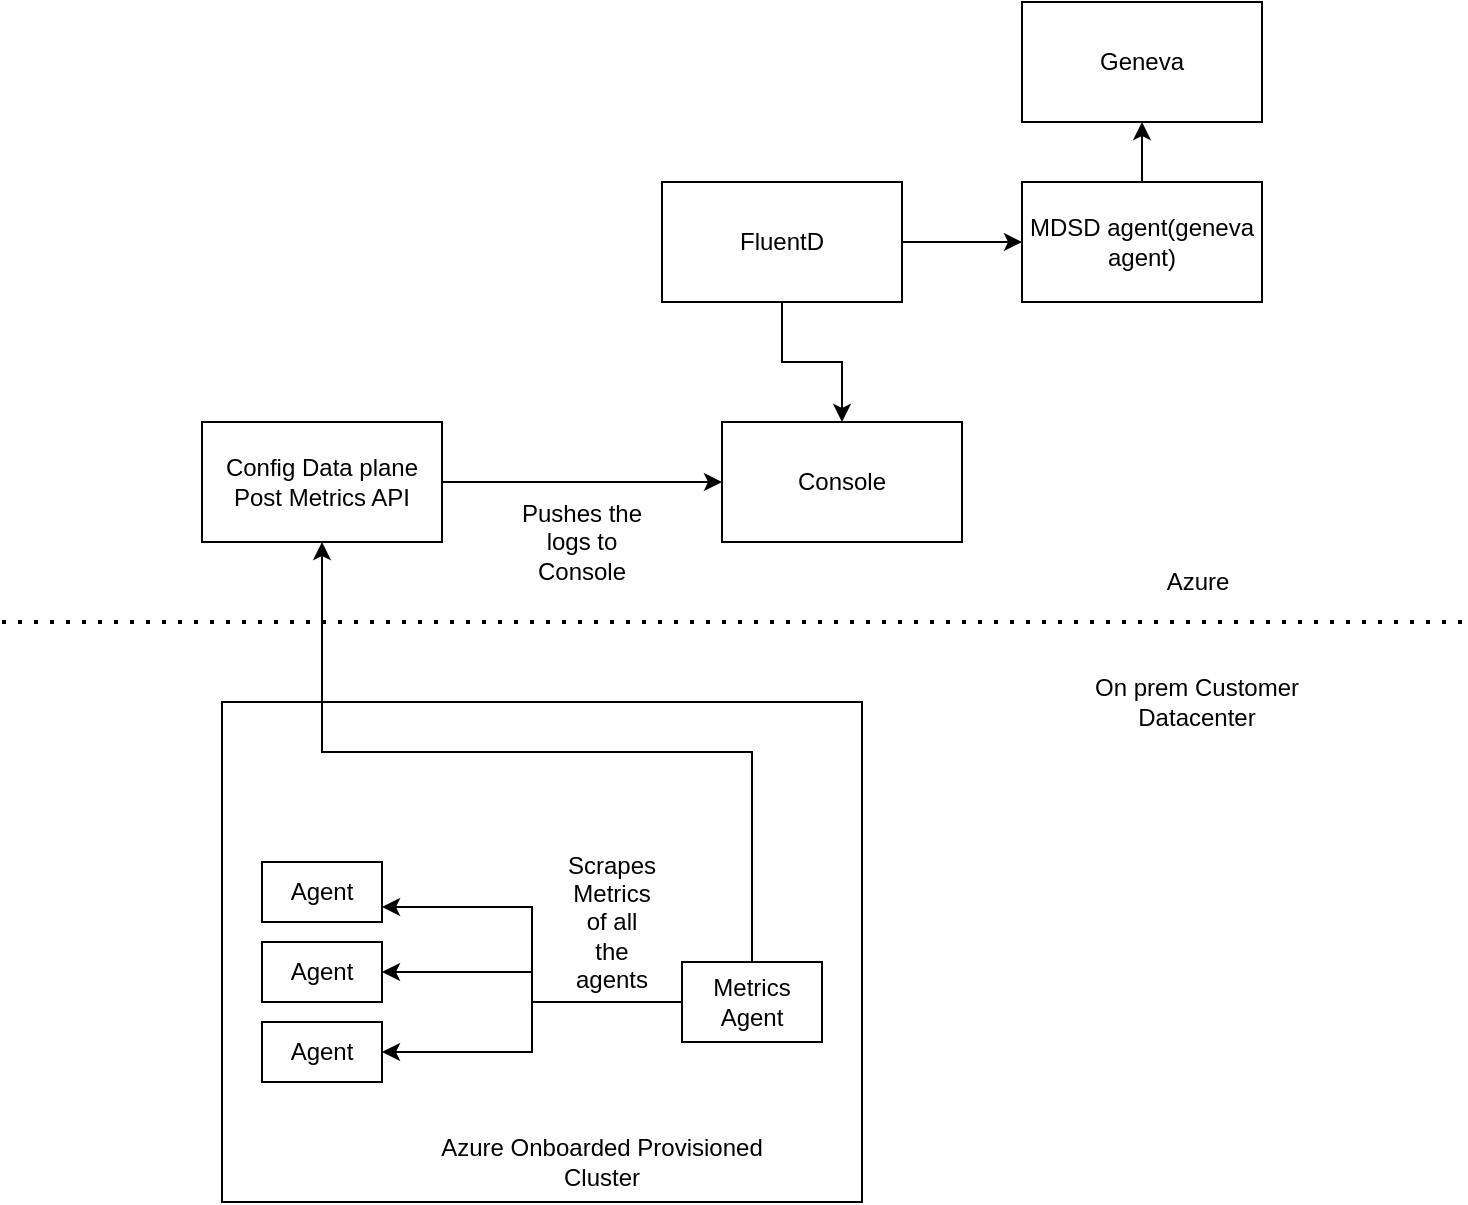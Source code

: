 <mxfile version="14.9.4" type="github">
  <diagram id="ZYZxxzhTcNQwUkJpnUor" name="Page-1">
    <mxGraphModel dx="929" dy="577" grid="1" gridSize="10" guides="1" tooltips="1" connect="1" arrows="1" fold="1" page="1" pageScale="1" pageWidth="850" pageHeight="1100" math="0" shadow="0">
      <root>
        <mxCell id="0" />
        <mxCell id="1" parent="0" />
        <mxCell id="iXHdGEbBNOJYzq9Ppc1g-1" value="" style="rounded=0;whiteSpace=wrap;html=1;" vertex="1" parent="1">
          <mxGeometry x="210" y="390" width="320" height="250" as="geometry" />
        </mxCell>
        <mxCell id="iXHdGEbBNOJYzq9Ppc1g-3" style="edgeStyle=orthogonalEdgeStyle;rounded=0;orthogonalLoop=1;jettySize=auto;html=1;exitX=0.5;exitY=0;exitDx=0;exitDy=0;" edge="1" parent="1" source="iXHdGEbBNOJYzq9Ppc1g-4" target="iXHdGEbBNOJYzq9Ppc1g-9">
          <mxGeometry relative="1" as="geometry" />
        </mxCell>
        <mxCell id="iXHdGEbBNOJYzq9Ppc1g-22" value="" style="edgeStyle=orthogonalEdgeStyle;rounded=0;orthogonalLoop=1;jettySize=auto;html=1;" edge="1" parent="1" source="iXHdGEbBNOJYzq9Ppc1g-4" target="iXHdGEbBNOJYzq9Ppc1g-21">
          <mxGeometry relative="1" as="geometry" />
        </mxCell>
        <mxCell id="iXHdGEbBNOJYzq9Ppc1g-24" style="edgeStyle=orthogonalEdgeStyle;rounded=0;orthogonalLoop=1;jettySize=auto;html=1;exitX=0;exitY=0.5;exitDx=0;exitDy=0;" edge="1" parent="1" source="iXHdGEbBNOJYzq9Ppc1g-4" target="iXHdGEbBNOJYzq9Ppc1g-20">
          <mxGeometry relative="1" as="geometry" />
        </mxCell>
        <mxCell id="iXHdGEbBNOJYzq9Ppc1g-25" style="edgeStyle=orthogonalEdgeStyle;rounded=0;orthogonalLoop=1;jettySize=auto;html=1;exitX=0;exitY=0.5;exitDx=0;exitDy=0;entryX=1;entryY=0.75;entryDx=0;entryDy=0;" edge="1" parent="1" source="iXHdGEbBNOJYzq9Ppc1g-4" target="iXHdGEbBNOJYzq9Ppc1g-5">
          <mxGeometry relative="1" as="geometry" />
        </mxCell>
        <mxCell id="iXHdGEbBNOJYzq9Ppc1g-4" value="Metrics Agent" style="rounded=0;whiteSpace=wrap;html=1;" vertex="1" parent="1">
          <mxGeometry x="440" y="520" width="70" height="40" as="geometry" />
        </mxCell>
        <mxCell id="iXHdGEbBNOJYzq9Ppc1g-5" value="Agent" style="rounded=0;whiteSpace=wrap;html=1;" vertex="1" parent="1">
          <mxGeometry x="230" y="470" width="60" height="30" as="geometry" />
        </mxCell>
        <mxCell id="iXHdGEbBNOJYzq9Ppc1g-6" value="Azure Onboarded Provisioned Cluster" style="text;html=1;strokeColor=none;fillColor=none;align=center;verticalAlign=middle;whiteSpace=wrap;rounded=0;" vertex="1" parent="1">
          <mxGeometry x="300" y="610" width="200" height="20" as="geometry" />
        </mxCell>
        <mxCell id="iXHdGEbBNOJYzq9Ppc1g-7" value="" style="endArrow=none;dashed=1;html=1;dashPattern=1 3;strokeWidth=2;" edge="1" parent="1">
          <mxGeometry width="50" height="50" relative="1" as="geometry">
            <mxPoint x="100" y="350" as="sourcePoint" />
            <mxPoint x="830" y="350" as="targetPoint" />
            <Array as="points">
              <mxPoint x="380" y="350" />
            </Array>
          </mxGeometry>
        </mxCell>
        <mxCell id="iXHdGEbBNOJYzq9Ppc1g-8" style="edgeStyle=orthogonalEdgeStyle;rounded=0;orthogonalLoop=1;jettySize=auto;html=1;exitX=1;exitY=0.5;exitDx=0;exitDy=0;" edge="1" parent="1" source="iXHdGEbBNOJYzq9Ppc1g-9" target="iXHdGEbBNOJYzq9Ppc1g-13">
          <mxGeometry relative="1" as="geometry" />
        </mxCell>
        <mxCell id="iXHdGEbBNOJYzq9Ppc1g-9" value="Config Data plane Post Metrics API" style="rounded=0;whiteSpace=wrap;html=1;" vertex="1" parent="1">
          <mxGeometry x="200" y="250" width="120" height="60" as="geometry" />
        </mxCell>
        <mxCell id="iXHdGEbBNOJYzq9Ppc1g-10" value="" style="edgeStyle=orthogonalEdgeStyle;rounded=0;orthogonalLoop=1;jettySize=auto;html=1;" edge="1" parent="1" source="iXHdGEbBNOJYzq9Ppc1g-12" target="iXHdGEbBNOJYzq9Ppc1g-15">
          <mxGeometry relative="1" as="geometry" />
        </mxCell>
        <mxCell id="iXHdGEbBNOJYzq9Ppc1g-11" value="" style="edgeStyle=orthogonalEdgeStyle;rounded=0;orthogonalLoop=1;jettySize=auto;html=1;" edge="1" parent="1" source="iXHdGEbBNOJYzq9Ppc1g-12" target="iXHdGEbBNOJYzq9Ppc1g-13">
          <mxGeometry relative="1" as="geometry" />
        </mxCell>
        <mxCell id="iXHdGEbBNOJYzq9Ppc1g-12" value="FluentD" style="rounded=0;whiteSpace=wrap;html=1;" vertex="1" parent="1">
          <mxGeometry x="430" y="130" width="120" height="60" as="geometry" />
        </mxCell>
        <mxCell id="iXHdGEbBNOJYzq9Ppc1g-13" value="Console" style="rounded=0;whiteSpace=wrap;html=1;" vertex="1" parent="1">
          <mxGeometry x="460" y="250" width="120" height="60" as="geometry" />
        </mxCell>
        <mxCell id="iXHdGEbBNOJYzq9Ppc1g-14" value="" style="edgeStyle=orthogonalEdgeStyle;rounded=0;orthogonalLoop=1;jettySize=auto;html=1;" edge="1" parent="1" source="iXHdGEbBNOJYzq9Ppc1g-15" target="iXHdGEbBNOJYzq9Ppc1g-17">
          <mxGeometry relative="1" as="geometry" />
        </mxCell>
        <mxCell id="iXHdGEbBNOJYzq9Ppc1g-15" value="MDSD agent(geneva agent)" style="rounded=0;whiteSpace=wrap;html=1;" vertex="1" parent="1">
          <mxGeometry x="610" y="130" width="120" height="60" as="geometry" />
        </mxCell>
        <mxCell id="iXHdGEbBNOJYzq9Ppc1g-16" value="Pushes the logs to Console" style="text;html=1;strokeColor=none;fillColor=none;align=center;verticalAlign=middle;whiteSpace=wrap;rounded=0;" vertex="1" parent="1">
          <mxGeometry x="355" y="300" width="70" height="20" as="geometry" />
        </mxCell>
        <mxCell id="iXHdGEbBNOJYzq9Ppc1g-17" value="Geneva" style="rounded=0;whiteSpace=wrap;html=1;" vertex="1" parent="1">
          <mxGeometry x="610" y="40" width="120" height="60" as="geometry" />
        </mxCell>
        <mxCell id="iXHdGEbBNOJYzq9Ppc1g-18" value="Azure" style="text;html=1;strokeColor=none;fillColor=none;align=center;verticalAlign=middle;whiteSpace=wrap;rounded=0;" vertex="1" parent="1">
          <mxGeometry x="662.5" y="320" width="70" height="20" as="geometry" />
        </mxCell>
        <mxCell id="iXHdGEbBNOJYzq9Ppc1g-19" value="On prem Customer Datacenter" style="text;html=1;strokeColor=none;fillColor=none;align=center;verticalAlign=middle;whiteSpace=wrap;rounded=0;" vertex="1" parent="1">
          <mxGeometry x="645" y="380" width="105" height="20" as="geometry" />
        </mxCell>
        <mxCell id="iXHdGEbBNOJYzq9Ppc1g-20" value="Agent" style="rounded=0;whiteSpace=wrap;html=1;" vertex="1" parent="1">
          <mxGeometry x="230" y="510" width="60" height="30" as="geometry" />
        </mxCell>
        <mxCell id="iXHdGEbBNOJYzq9Ppc1g-21" value="Agent" style="rounded=0;whiteSpace=wrap;html=1;" vertex="1" parent="1">
          <mxGeometry x="230" y="550" width="60" height="30" as="geometry" />
        </mxCell>
        <mxCell id="iXHdGEbBNOJYzq9Ppc1g-26" value="Scrapes Metrics of all the agents" style="text;html=1;strokeColor=none;fillColor=none;align=center;verticalAlign=middle;whiteSpace=wrap;rounded=0;" vertex="1" parent="1">
          <mxGeometry x="385" y="490" width="40" height="20" as="geometry" />
        </mxCell>
        <mxCell id="iXHdGEbBNOJYzq9Ppc1g-27" style="edgeStyle=orthogonalEdgeStyle;rounded=0;orthogonalLoop=1;jettySize=auto;html=1;exitX=0.5;exitY=1;exitDx=0;exitDy=0;" edge="1" parent="1" source="iXHdGEbBNOJYzq9Ppc1g-26" target="iXHdGEbBNOJYzq9Ppc1g-26">
          <mxGeometry relative="1" as="geometry" />
        </mxCell>
      </root>
    </mxGraphModel>
  </diagram>
</mxfile>
